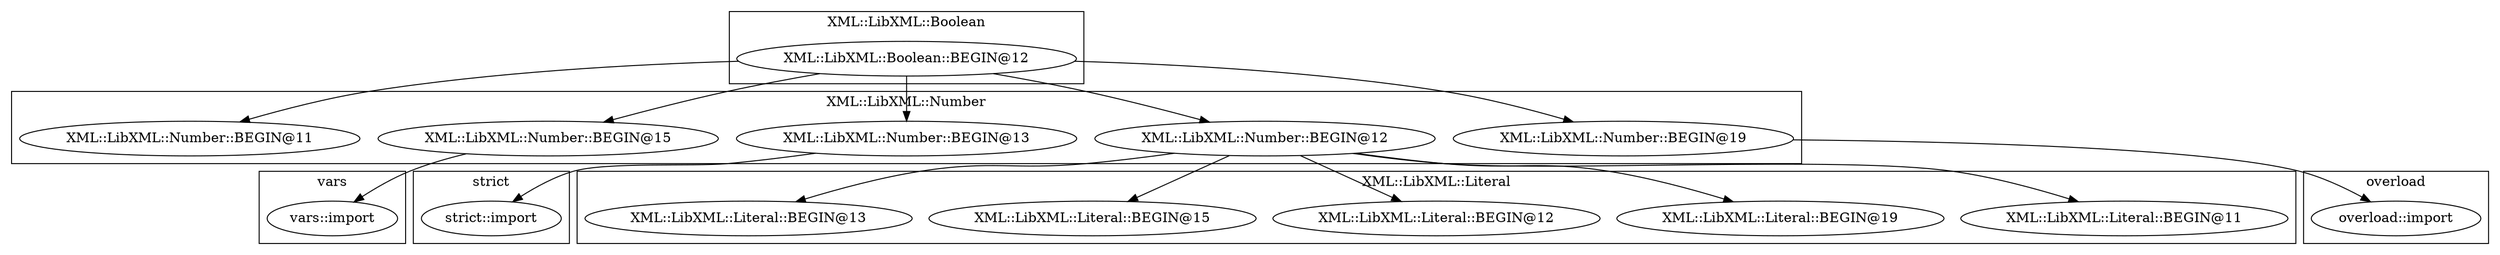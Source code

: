 digraph {
graph [overlap=false]
subgraph cluster_vars {
	label="vars";
	"vars::import";
}
subgraph cluster_XML_LibXML_Boolean {
	label="XML::LibXML::Boolean";
	"XML::LibXML::Boolean::BEGIN@12";
}
subgraph cluster_XML_LibXML_Literal {
	label="XML::LibXML::Literal";
	"XML::LibXML::Literal::BEGIN@11";
	"XML::LibXML::Literal::BEGIN@19";
	"XML::LibXML::Literal::BEGIN@12";
	"XML::LibXML::Literal::BEGIN@15";
	"XML::LibXML::Literal::BEGIN@13";
}
subgraph cluster_XML_LibXML_Number {
	label="XML::LibXML::Number";
	"XML::LibXML::Number::BEGIN@15";
	"XML::LibXML::Number::BEGIN@13";
	"XML::LibXML::Number::BEGIN@12";
	"XML::LibXML::Number::BEGIN@19";
	"XML::LibXML::Number::BEGIN@11";
}
subgraph cluster_strict {
	label="strict";
	"strict::import";
}
subgraph cluster_overload {
	label="overload";
	"overload::import";
}
"XML::LibXML::Number::BEGIN@12" -> "XML::LibXML::Literal::BEGIN@11";
"XML::LibXML::Boolean::BEGIN@12" -> "XML::LibXML::Number::BEGIN@12";
"XML::LibXML::Number::BEGIN@12" -> "XML::LibXML::Literal::BEGIN@19";
"XML::LibXML::Number::BEGIN@12" -> "XML::LibXML::Literal::BEGIN@13";
"XML::LibXML::Boolean::BEGIN@12" -> "XML::LibXML::Number::BEGIN@15";
"XML::LibXML::Number::BEGIN@19" -> "overload::import";
"XML::LibXML::Number::BEGIN@12" -> "XML::LibXML::Literal::BEGIN@15";
"XML::LibXML::Boolean::BEGIN@12" -> "XML::LibXML::Number::BEGIN@11";
"XML::LibXML::Boolean::BEGIN@12" -> "XML::LibXML::Number::BEGIN@19";
"XML::LibXML::Number::BEGIN@15" -> "vars::import";
"XML::LibXML::Boolean::BEGIN@12" -> "XML::LibXML::Number::BEGIN@13";
"XML::LibXML::Number::BEGIN@13" -> "strict::import";
"XML::LibXML::Number::BEGIN@12" -> "XML::LibXML::Literal::BEGIN@12";
}
